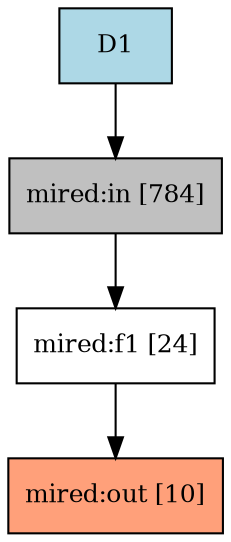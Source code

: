 digraph mired {
rankdir=TB;
Data [label="D1",style=filled,fontsize=12,fillcolor=LightBlue,shape=box]
in [label="mired:in [784]",style=filled,fontsize=12,fillcolor=Gray,shape=box]
f1 [label="mired:f1 [24]",style=filled,fontsize=12, fillcolor=White,shape=box]
out [label="mired:out [10]",style=filled,fontsize=12, fillcolor=LightSalmon,shape=box]
Data->in
in->f1
f1->out
}
